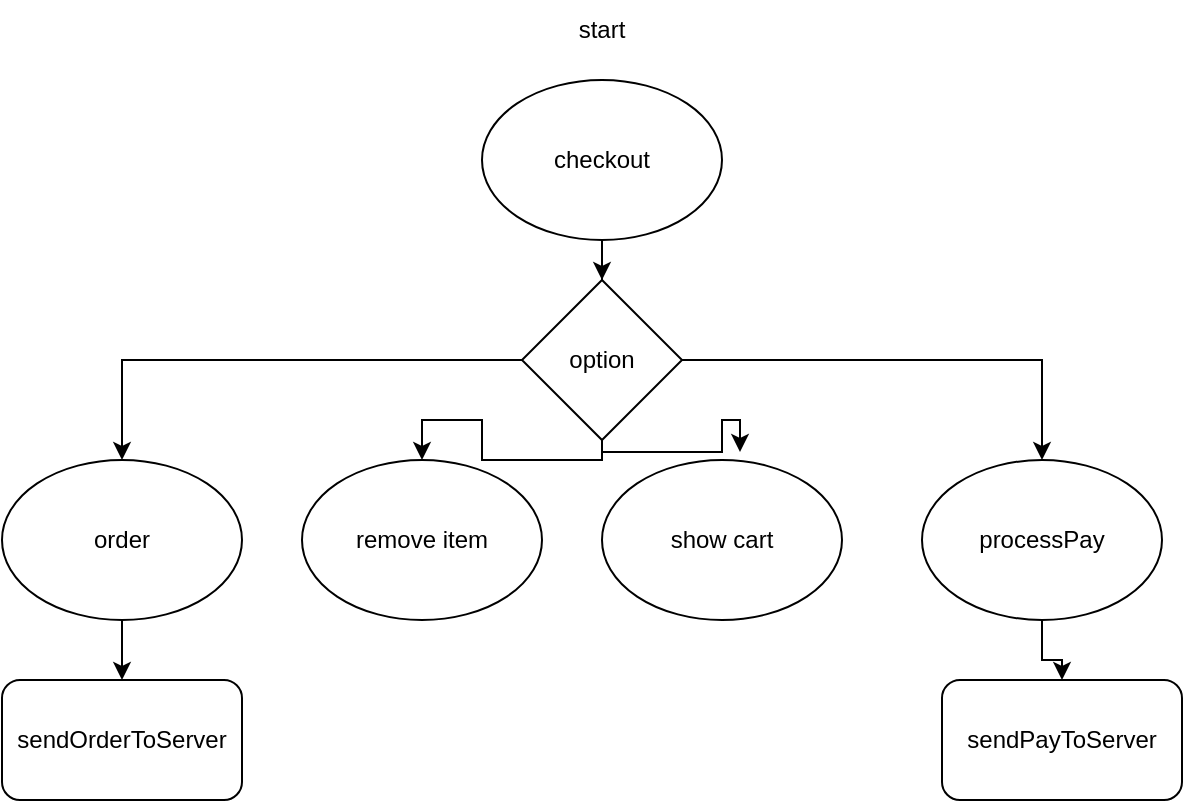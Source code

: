 <mxfile version="20.3.7" type="device"><diagram id="RyYpsdiTMNSJXvqkwtNJ" name="Page-1"><mxGraphModel dx="719" dy="664" grid="1" gridSize="10" guides="1" tooltips="1" connect="1" arrows="1" fold="1" page="1" pageScale="1" pageWidth="850" pageHeight="1100" math="0" shadow="0"><root><mxCell id="0"/><mxCell id="1" parent="0"/><mxCell id="daPH2pP_Ga81Yt6OQ26d-1" value="start" style="text;html=1;strokeColor=none;fillColor=none;align=center;verticalAlign=middle;whiteSpace=wrap;rounded=0;" vertex="1" parent="1"><mxGeometry x="320" y="50" width="60" height="30" as="geometry"/></mxCell><mxCell id="daPH2pP_Ga81Yt6OQ26d-8" value="" style="edgeStyle=orthogonalEdgeStyle;rounded=0;orthogonalLoop=1;jettySize=auto;html=1;" edge="1" parent="1" source="daPH2pP_Ga81Yt6OQ26d-2" target="daPH2pP_Ga81Yt6OQ26d-7"><mxGeometry relative="1" as="geometry"/></mxCell><mxCell id="daPH2pP_Ga81Yt6OQ26d-2" value="checkout" style="ellipse;whiteSpace=wrap;html=1;" vertex="1" parent="1"><mxGeometry x="290" y="90" width="120" height="80" as="geometry"/></mxCell><mxCell id="daPH2pP_Ga81Yt6OQ26d-16" value="" style="edgeStyle=orthogonalEdgeStyle;rounded=0;orthogonalLoop=1;jettySize=auto;html=1;" edge="1" parent="1" source="daPH2pP_Ga81Yt6OQ26d-3" target="daPH2pP_Ga81Yt6OQ26d-14"><mxGeometry relative="1" as="geometry"/></mxCell><mxCell id="daPH2pP_Ga81Yt6OQ26d-3" value="order" style="ellipse;whiteSpace=wrap;html=1;" vertex="1" parent="1"><mxGeometry x="50" y="280" width="120" height="80" as="geometry"/></mxCell><mxCell id="daPH2pP_Ga81Yt6OQ26d-4" value="remove item" style="ellipse;whiteSpace=wrap;html=1;" vertex="1" parent="1"><mxGeometry x="200" y="280" width="120" height="80" as="geometry"/></mxCell><mxCell id="daPH2pP_Ga81Yt6OQ26d-5" value="show cart" style="ellipse;whiteSpace=wrap;html=1;" vertex="1" parent="1"><mxGeometry x="350" y="280" width="120" height="80" as="geometry"/></mxCell><mxCell id="daPH2pP_Ga81Yt6OQ26d-17" value="" style="edgeStyle=orthogonalEdgeStyle;rounded=0;orthogonalLoop=1;jettySize=auto;html=1;" edge="1" parent="1" source="daPH2pP_Ga81Yt6OQ26d-6" target="daPH2pP_Ga81Yt6OQ26d-15"><mxGeometry relative="1" as="geometry"/></mxCell><mxCell id="daPH2pP_Ga81Yt6OQ26d-6" value="processPay" style="ellipse;whiteSpace=wrap;html=1;" vertex="1" parent="1"><mxGeometry x="510" y="280" width="120" height="80" as="geometry"/></mxCell><mxCell id="daPH2pP_Ga81Yt6OQ26d-9" style="edgeStyle=orthogonalEdgeStyle;rounded=0;orthogonalLoop=1;jettySize=auto;html=1;entryX=0.5;entryY=0;entryDx=0;entryDy=0;" edge="1" parent="1" source="daPH2pP_Ga81Yt6OQ26d-7" target="daPH2pP_Ga81Yt6OQ26d-6"><mxGeometry relative="1" as="geometry"/></mxCell><mxCell id="daPH2pP_Ga81Yt6OQ26d-10" style="edgeStyle=orthogonalEdgeStyle;rounded=0;orthogonalLoop=1;jettySize=auto;html=1;entryX=0.5;entryY=0;entryDx=0;entryDy=0;" edge="1" parent="1" source="daPH2pP_Ga81Yt6OQ26d-7" target="daPH2pP_Ga81Yt6OQ26d-3"><mxGeometry relative="1" as="geometry"/></mxCell><mxCell id="daPH2pP_Ga81Yt6OQ26d-11" style="edgeStyle=orthogonalEdgeStyle;rounded=0;orthogonalLoop=1;jettySize=auto;html=1;entryX=0.5;entryY=0;entryDx=0;entryDy=0;" edge="1" parent="1" source="daPH2pP_Ga81Yt6OQ26d-7" target="daPH2pP_Ga81Yt6OQ26d-4"><mxGeometry relative="1" as="geometry"><Array as="points"><mxPoint x="350" y="280"/><mxPoint x="290" y="280"/><mxPoint x="290" y="260"/><mxPoint x="260" y="260"/></Array></mxGeometry></mxCell><mxCell id="daPH2pP_Ga81Yt6OQ26d-12" style="edgeStyle=orthogonalEdgeStyle;rounded=0;orthogonalLoop=1;jettySize=auto;html=1;entryX=0.575;entryY=-0.05;entryDx=0;entryDy=0;entryPerimeter=0;" edge="1" parent="1" source="daPH2pP_Ga81Yt6OQ26d-7" target="daPH2pP_Ga81Yt6OQ26d-5"><mxGeometry relative="1" as="geometry"><Array as="points"><mxPoint x="350" y="276"/><mxPoint x="410" y="276"/><mxPoint x="410" y="260"/><mxPoint x="419" y="260"/></Array></mxGeometry></mxCell><mxCell id="daPH2pP_Ga81Yt6OQ26d-7" value="option" style="rhombus;whiteSpace=wrap;html=1;" vertex="1" parent="1"><mxGeometry x="310" y="190" width="80" height="80" as="geometry"/></mxCell><mxCell id="daPH2pP_Ga81Yt6OQ26d-14" value="sendOrderToServer" style="rounded=1;whiteSpace=wrap;html=1;" vertex="1" parent="1"><mxGeometry x="50" y="390" width="120" height="60" as="geometry"/></mxCell><mxCell id="daPH2pP_Ga81Yt6OQ26d-15" value="sendPayToServer" style="rounded=1;whiteSpace=wrap;html=1;" vertex="1" parent="1"><mxGeometry x="520" y="390" width="120" height="60" as="geometry"/></mxCell></root></mxGraphModel></diagram></mxfile>